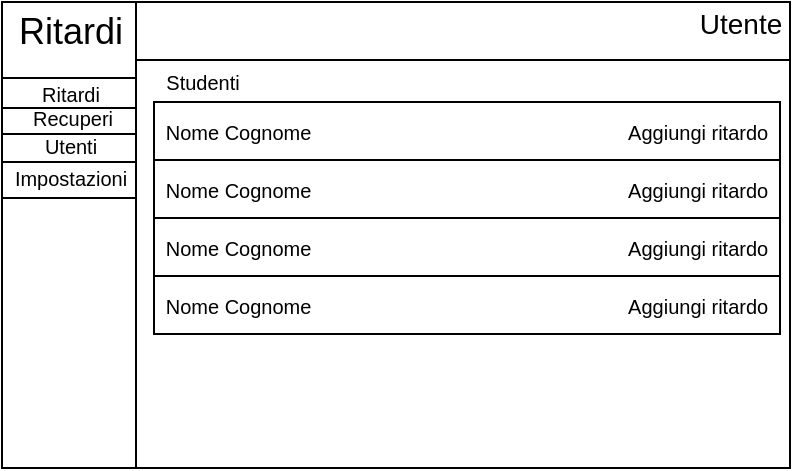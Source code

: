 <mxfile version="13.1.0"><diagram id="5xHdvXvf9uV9o2OtXiBR" name="Page-1"><mxGraphModel dx="677" dy="378" grid="0" gridSize="10" guides="1" tooltips="1" connect="1" arrows="1" fold="1" page="1" pageScale="1" pageWidth="850" pageHeight="1100" math="0" shadow="0"><root><mxCell id="0"/><mxCell id="1" parent="0"/><mxCell id="MX5Of0F_Ypcn7OmahJOQ-27" value="" style="rounded=0;whiteSpace=wrap;html=1;fontSize=10;" vertex="1" parent="1"><mxGeometry x="17" y="48" width="66" height="16" as="geometry"/></mxCell><mxCell id="MX5Of0F_Ypcn7OmahJOQ-9" value="" style="rounded=0;whiteSpace=wrap;html=1;" vertex="1" parent="1"><mxGeometry x="16" y="10" width="394" height="233" as="geometry"/></mxCell><mxCell id="MX5Of0F_Ypcn7OmahJOQ-20" value="" style="rounded=0;whiteSpace=wrap;html=1;fontSize=18;" vertex="1" parent="1"><mxGeometry x="16" y="10" width="67" height="233" as="geometry"/></mxCell><mxCell id="MX5Of0F_Ypcn7OmahJOQ-21" value="Ritardi" style="text;html=1;align=center;verticalAlign=middle;resizable=0;points=[];autosize=1;fontSize=18;" vertex="1" parent="1"><mxGeometry x="18.5" y="12" width="62" height="26" as="geometry"/></mxCell><mxCell id="MX5Of0F_Ypcn7OmahJOQ-22" value="" style="rounded=0;whiteSpace=wrap;html=1;fontSize=18;" vertex="1" parent="1"><mxGeometry x="83" y="10" width="327" height="29" as="geometry"/></mxCell><mxCell id="MX5Of0F_Ypcn7OmahJOQ-19" value="Utente" style="text;html=1;align=center;verticalAlign=middle;resizable=0;points=[];autosize=1;fontSize=14;" vertex="1" parent="1"><mxGeometry x="359" y="10" width="51" height="21" as="geometry"/></mxCell><mxCell id="MX5Of0F_Ypcn7OmahJOQ-28" value="" style="rounded=0;whiteSpace=wrap;html=1;fontSize=10;" vertex="1" parent="1"><mxGeometry x="16" y="48" width="67" height="15" as="geometry"/></mxCell><mxCell id="MX5Of0F_Ypcn7OmahJOQ-25" value="Ritardi" style="text;html=1;align=center;verticalAlign=middle;resizable=0;points=[];autosize=1;fontSize=10;" vertex="1" parent="1"><mxGeometry x="30.5" y="48" width="39" height="16" as="geometry"/></mxCell><mxCell id="MX5Of0F_Ypcn7OmahJOQ-29" value="" style="rounded=0;whiteSpace=wrap;html=1;fontSize=10;" vertex="1" parent="1"><mxGeometry x="16" y="63" width="67" height="13" as="geometry"/></mxCell><mxCell id="MX5Of0F_Ypcn7OmahJOQ-26" value="Recuperi" style="text;html=1;align=center;verticalAlign=middle;resizable=0;points=[];autosize=1;fontSize=10;" vertex="1" parent="1"><mxGeometry x="25.5" y="60" width="50" height="16" as="geometry"/></mxCell><mxCell id="MX5Of0F_Ypcn7OmahJOQ-32" value="" style="rounded=0;whiteSpace=wrap;html=1;fontSize=10;" vertex="1" parent="1"><mxGeometry x="16" y="76" width="67" height="14" as="geometry"/></mxCell><mxCell id="MX5Of0F_Ypcn7OmahJOQ-24" value="Utenti" style="text;html=1;align=center;verticalAlign=middle;resizable=0;points=[];autosize=1;fontSize=10;" vertex="1" parent="1"><mxGeometry x="32" y="74" width="36" height="16" as="geometry"/></mxCell><mxCell id="MX5Of0F_Ypcn7OmahJOQ-33" value="" style="rounded=0;whiteSpace=wrap;html=1;fontSize=10;" vertex="1" parent="1"><mxGeometry x="16" y="90" width="67" height="18" as="geometry"/></mxCell><mxCell id="MX5Of0F_Ypcn7OmahJOQ-23" value="Impostazioni" style="text;html=1;align=center;verticalAlign=middle;resizable=0;points=[];autosize=1;fontSize=10;" vertex="1" parent="1"><mxGeometry x="17" y="90" width="66" height="16" as="geometry"/></mxCell><mxCell id="MX5Of0F_Ypcn7OmahJOQ-46" value="" style="rounded=0;whiteSpace=wrap;html=1;fontSize=10;" vertex="1" parent="1"><mxGeometry x="92" y="60" width="313" height="116" as="geometry"/></mxCell><mxCell id="MX5Of0F_Ypcn7OmahJOQ-47" value="Nome Cognome&amp;nbsp; &amp;nbsp; &amp;nbsp; &amp;nbsp; &amp;nbsp; &amp;nbsp; &amp;nbsp; &amp;nbsp; &amp;nbsp; &amp;nbsp; &amp;nbsp; &amp;nbsp; &amp;nbsp; &amp;nbsp; &amp;nbsp; &amp;nbsp; &amp;nbsp; &amp;nbsp; &amp;nbsp; &amp;nbsp; &amp;nbsp; &amp;nbsp; &amp;nbsp; &amp;nbsp; &amp;nbsp; &amp;nbsp; &amp;nbsp; &amp;nbsp; &amp;nbsp;Aggiungi ritardo" style="rounded=0;whiteSpace=wrap;html=1;fontSize=10;" vertex="1" parent="1"><mxGeometry x="92" y="60" width="313" height="29" as="geometry"/></mxCell><mxCell id="MX5Of0F_Ypcn7OmahJOQ-48" value="Studenti" style="text;html=1;align=center;verticalAlign=middle;resizable=0;points=[];autosize=1;fontSize=10;" vertex="1" parent="1"><mxGeometry x="92" y="42" width="47" height="16" as="geometry"/></mxCell><mxCell id="MX5Of0F_Ypcn7OmahJOQ-49" value="Nome Cognome&amp;nbsp; &amp;nbsp; &amp;nbsp; &amp;nbsp; &amp;nbsp; &amp;nbsp; &amp;nbsp; &amp;nbsp; &amp;nbsp; &amp;nbsp; &amp;nbsp; &amp;nbsp; &amp;nbsp; &amp;nbsp; &amp;nbsp; &amp;nbsp; &amp;nbsp; &amp;nbsp; &amp;nbsp; &amp;nbsp; &amp;nbsp; &amp;nbsp; &amp;nbsp; &amp;nbsp; &amp;nbsp; &amp;nbsp; &amp;nbsp; &amp;nbsp; &amp;nbsp;Aggiungi ritardo" style="rounded=0;whiteSpace=wrap;html=1;fontSize=10;" vertex="1" parent="1"><mxGeometry x="92" y="89" width="313" height="29" as="geometry"/></mxCell><mxCell id="MX5Of0F_Ypcn7OmahJOQ-50" value="Nome Cognome&amp;nbsp; &amp;nbsp; &amp;nbsp; &amp;nbsp; &amp;nbsp; &amp;nbsp; &amp;nbsp; &amp;nbsp; &amp;nbsp; &amp;nbsp; &amp;nbsp; &amp;nbsp; &amp;nbsp; &amp;nbsp; &amp;nbsp; &amp;nbsp; &amp;nbsp; &amp;nbsp; &amp;nbsp; &amp;nbsp; &amp;nbsp; &amp;nbsp; &amp;nbsp; &amp;nbsp; &amp;nbsp; &amp;nbsp; &amp;nbsp; &amp;nbsp; &amp;nbsp;Aggiungi ritardo" style="rounded=0;whiteSpace=wrap;html=1;fontSize=10;" vertex="1" parent="1"><mxGeometry x="92" y="118" width="313" height="29" as="geometry"/></mxCell><mxCell id="MX5Of0F_Ypcn7OmahJOQ-51" value="Nome Cognome&amp;nbsp; &amp;nbsp; &amp;nbsp; &amp;nbsp; &amp;nbsp; &amp;nbsp; &amp;nbsp; &amp;nbsp; &amp;nbsp; &amp;nbsp; &amp;nbsp; &amp;nbsp; &amp;nbsp; &amp;nbsp; &amp;nbsp; &amp;nbsp; &amp;nbsp; &amp;nbsp; &amp;nbsp; &amp;nbsp; &amp;nbsp; &amp;nbsp; &amp;nbsp; &amp;nbsp; &amp;nbsp; &amp;nbsp; &amp;nbsp; &amp;nbsp; &amp;nbsp;Aggiungi ritardo" style="rounded=0;whiteSpace=wrap;html=1;fontSize=10;" vertex="1" parent="1"><mxGeometry x="92" y="147" width="313" height="29" as="geometry"/></mxCell></root></mxGraphModel></diagram></mxfile>